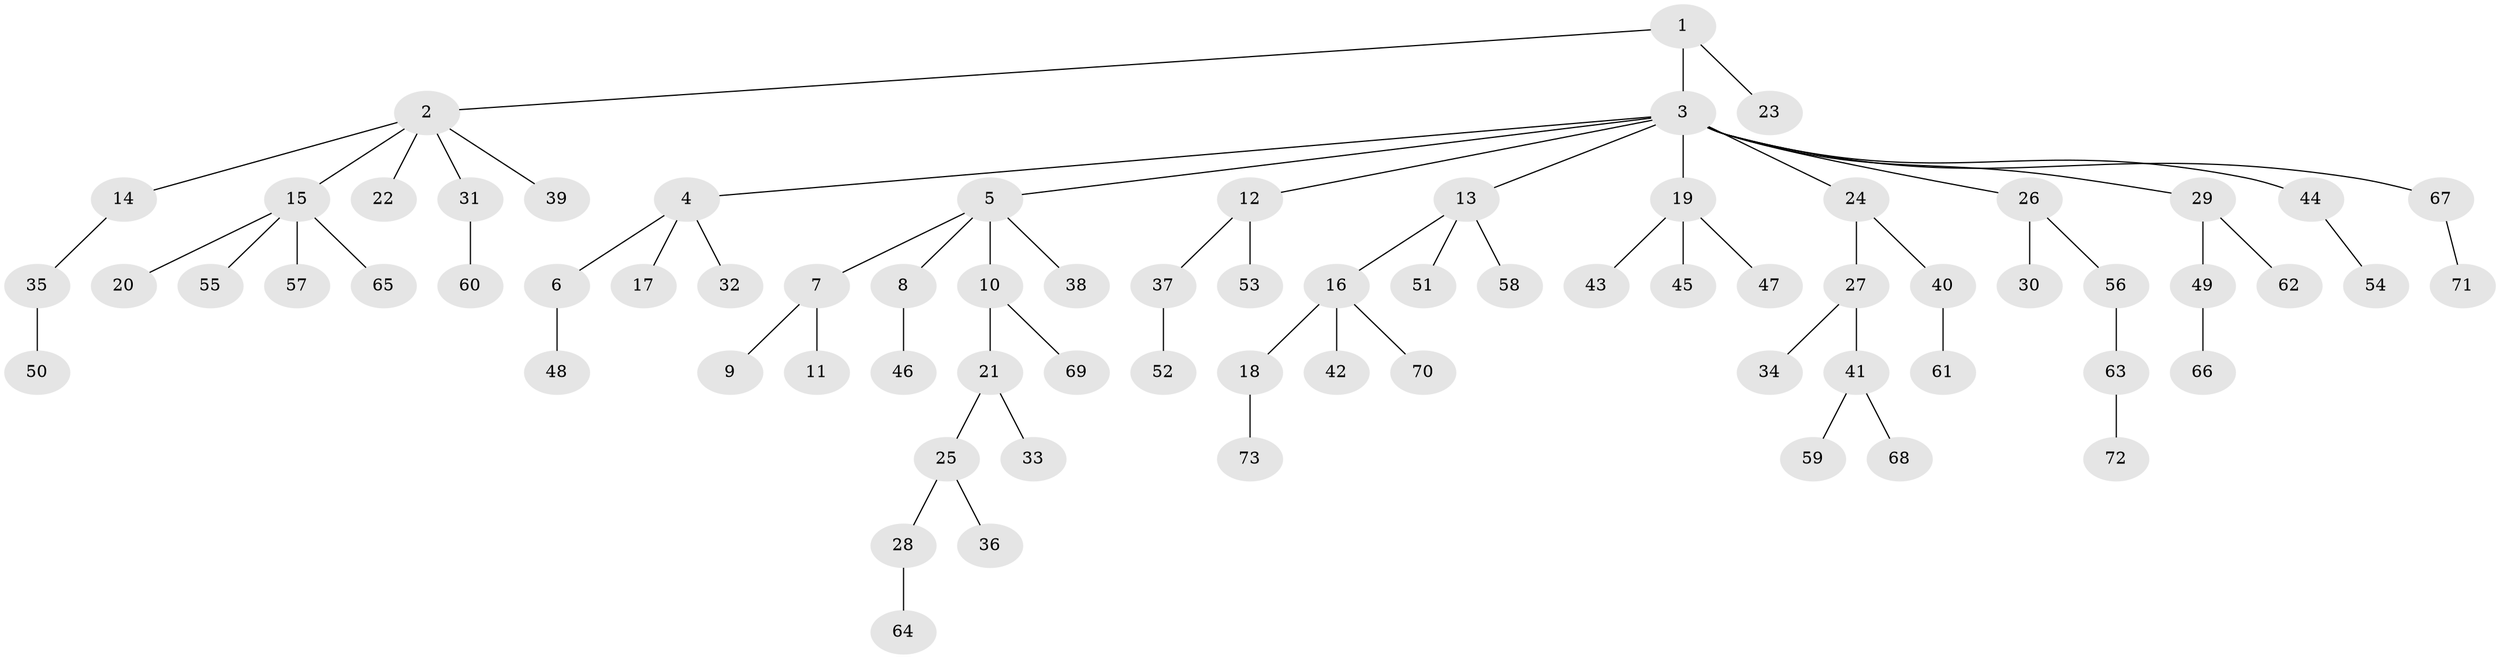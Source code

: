 // coarse degree distribution, {2: 0.16666666666666666, 6: 0.020833333333333332, 13: 0.020833333333333332, 4: 0.0625, 1: 0.6041666666666666, 3: 0.125}
// Generated by graph-tools (version 1.1) at 2025/52/02/27/25 19:52:10]
// undirected, 73 vertices, 72 edges
graph export_dot {
graph [start="1"]
  node [color=gray90,style=filled];
  1;
  2;
  3;
  4;
  5;
  6;
  7;
  8;
  9;
  10;
  11;
  12;
  13;
  14;
  15;
  16;
  17;
  18;
  19;
  20;
  21;
  22;
  23;
  24;
  25;
  26;
  27;
  28;
  29;
  30;
  31;
  32;
  33;
  34;
  35;
  36;
  37;
  38;
  39;
  40;
  41;
  42;
  43;
  44;
  45;
  46;
  47;
  48;
  49;
  50;
  51;
  52;
  53;
  54;
  55;
  56;
  57;
  58;
  59;
  60;
  61;
  62;
  63;
  64;
  65;
  66;
  67;
  68;
  69;
  70;
  71;
  72;
  73;
  1 -- 2;
  1 -- 3;
  1 -- 23;
  2 -- 14;
  2 -- 15;
  2 -- 22;
  2 -- 31;
  2 -- 39;
  3 -- 4;
  3 -- 5;
  3 -- 12;
  3 -- 13;
  3 -- 19;
  3 -- 24;
  3 -- 26;
  3 -- 29;
  3 -- 44;
  3 -- 67;
  4 -- 6;
  4 -- 17;
  4 -- 32;
  5 -- 7;
  5 -- 8;
  5 -- 10;
  5 -- 38;
  6 -- 48;
  7 -- 9;
  7 -- 11;
  8 -- 46;
  10 -- 21;
  10 -- 69;
  12 -- 37;
  12 -- 53;
  13 -- 16;
  13 -- 51;
  13 -- 58;
  14 -- 35;
  15 -- 20;
  15 -- 55;
  15 -- 57;
  15 -- 65;
  16 -- 18;
  16 -- 42;
  16 -- 70;
  18 -- 73;
  19 -- 43;
  19 -- 45;
  19 -- 47;
  21 -- 25;
  21 -- 33;
  24 -- 27;
  24 -- 40;
  25 -- 28;
  25 -- 36;
  26 -- 30;
  26 -- 56;
  27 -- 34;
  27 -- 41;
  28 -- 64;
  29 -- 49;
  29 -- 62;
  31 -- 60;
  35 -- 50;
  37 -- 52;
  40 -- 61;
  41 -- 59;
  41 -- 68;
  44 -- 54;
  49 -- 66;
  56 -- 63;
  63 -- 72;
  67 -- 71;
}
